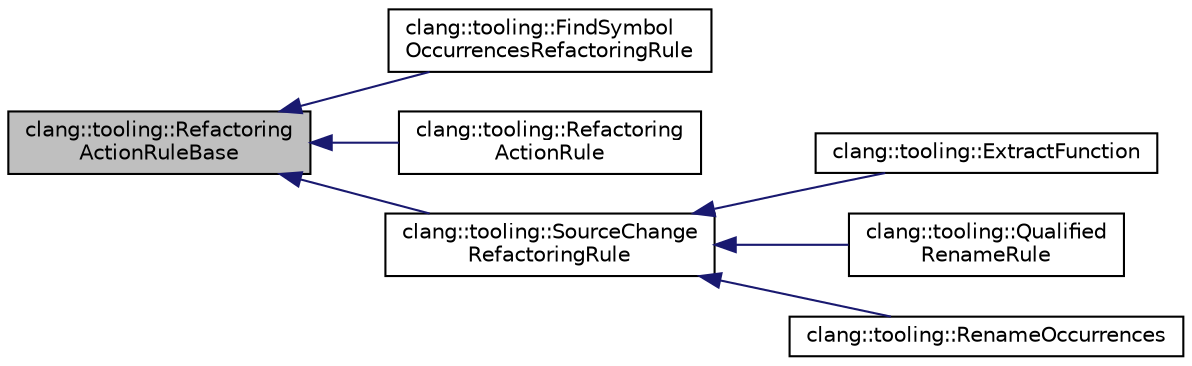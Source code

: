 digraph "clang::tooling::RefactoringActionRuleBase"
{
 // LATEX_PDF_SIZE
  bgcolor="transparent";
  edge [fontname="Helvetica",fontsize="10",labelfontname="Helvetica",labelfontsize="10"];
  node [fontname="Helvetica",fontsize="10",shape=record];
  rankdir="LR";
  Node1 [label="clang::tooling::Refactoring\lActionRuleBase",height=0.2,width=0.4,color="black", fillcolor="grey75", style="filled", fontcolor="black",tooltip="A common refactoring action rule interface that defines the 'invoke' function that performs the refac..."];
  Node1 -> Node2 [dir="back",color="midnightblue",fontsize="10",style="solid",fontname="Helvetica"];
  Node2 [label="clang::tooling::FindSymbol\lOccurrencesRefactoringRule",height=0.2,width=0.4,color="black",URL="$classclang_1_1tooling_1_1FindSymbolOccurrencesRefactoringRule.html",tooltip="A type of refactoring action rule that finds a set of symbol occurrences that reference a particular ..."];
  Node1 -> Node3 [dir="back",color="midnightblue",fontsize="10",style="solid",fontname="Helvetica"];
  Node3 [label="clang::tooling::Refactoring\lActionRule",height=0.2,width=0.4,color="black",URL="$classclang_1_1tooling_1_1RefactoringActionRule.html",tooltip="A refactoring action rule is a wrapper class around a specific refactoring action rule (SourceChangeR..."];
  Node1 -> Node4 [dir="back",color="midnightblue",fontsize="10",style="solid",fontname="Helvetica"];
  Node4 [label="clang::tooling::SourceChange\lRefactoringRule",height=0.2,width=0.4,color="black",URL="$classclang_1_1tooling_1_1SourceChangeRefactoringRule.html",tooltip="A type of refactoring action rule that produces source replacements in the form of atomic changes."];
  Node4 -> Node5 [dir="back",color="midnightblue",fontsize="10",style="solid",fontname="Helvetica"];
  Node5 [label="clang::tooling::ExtractFunction",height=0.2,width=0.4,color="black",URL="$classclang_1_1tooling_1_1ExtractFunction.html",tooltip="An \"Extract Function\" refactoring moves code into a new function that's then called from the place wh..."];
  Node4 -> Node6 [dir="back",color="midnightblue",fontsize="10",style="solid",fontname="Helvetica"];
  Node6 [label="clang::tooling::Qualified\lRenameRule",height=0.2,width=0.4,color="black",URL="$classclang_1_1tooling_1_1QualifiedRenameRule.html",tooltip=" "];
  Node4 -> Node7 [dir="back",color="midnightblue",fontsize="10",style="solid",fontname="Helvetica"];
  Node7 [label="clang::tooling::RenameOccurrences",height=0.2,width=0.4,color="black",URL="$classclang_1_1tooling_1_1RenameOccurrences.html",tooltip=" "];
}

